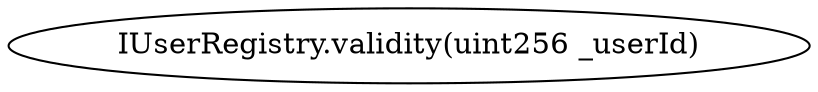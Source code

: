 digraph "" {
	graph [bb="0,0,328.87,36"];
	node [label="\N"];
	"IUserRegistry.validity(uint256 _userId)"	 [height=0.5,
		pos="164.43,18",
		width=4.5676];
}
digraph "" {
	graph [bb="0,0,328.87,36"];
	node [label="\N"];
	"IUserRegistry.validity(uint256 _userId)"	 [height=0.5,
		pos="164.43,18",
		width=4.5676];
}
digraph "" {
	graph [bb="0,0,328.87,36"];
	node [label="\N"];
	"IUserRegistry.validity(uint256 _userId)"	 [height=0.5,
		pos="164.43,18",
		width=4.5676];
}
digraph "" {
	graph [bb="0,0,328.87,36"];
	node [label="\N"];
	"IUserRegistry.validity(uint256 _userId)"	 [height=0.5,
		pos="164.43,18",
		width=4.5676];
}
digraph "" {
	graph [bb="0,0,328.87,36"];
	node [label="\N"];
	"IUserRegistry.validity(uint256 _userId)"	 [height=0.5,
		pos="164.43,18",
		width=4.5676];
}

